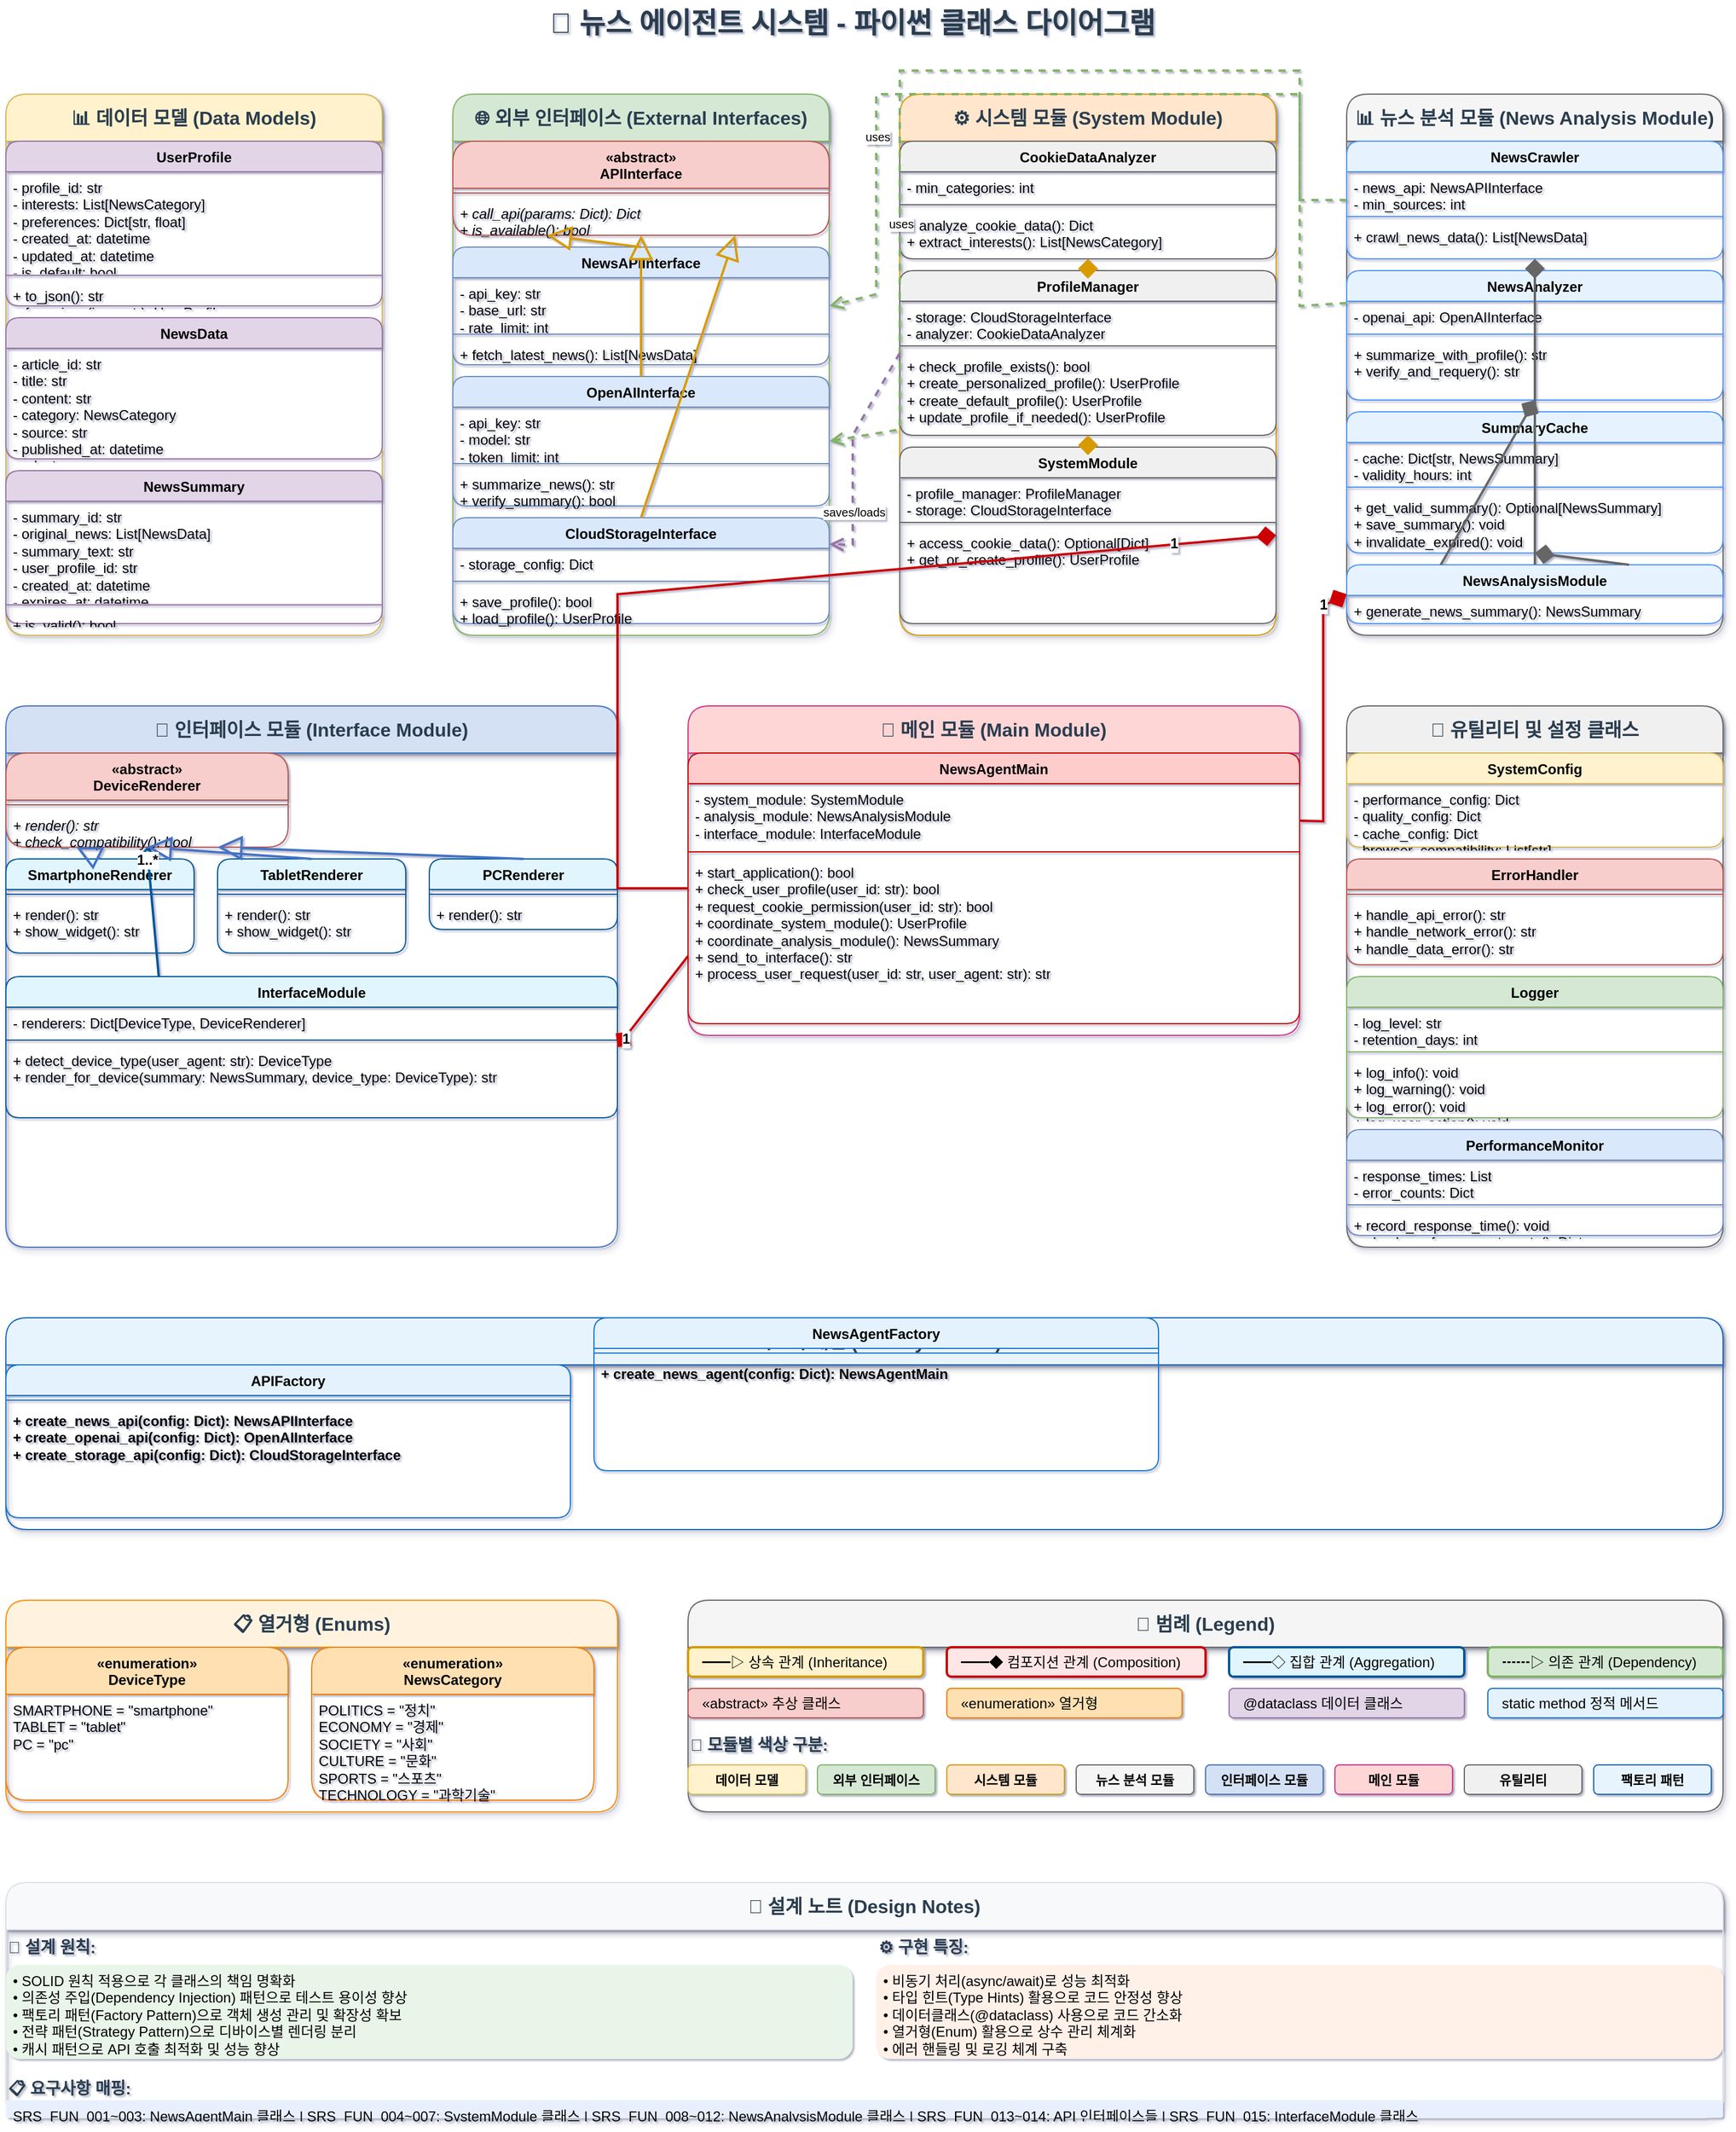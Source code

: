 <mxfile version="24.7.17">
  <diagram name="파이썬 뉴스 에이전트 클래스 다이어그램" id="python-news-agent-classes">
    <mxGraphModel dx="2200" dy="1400" grid="1" gridSize="10" guides="1" tooltips="1" connect="1" arrows="1" fold="1" page="1" pageScale="1" pageWidth="1600" pageHeight="1200" math="0" shadow="1">
      <root>
        <mxCell id="0" />
        <mxCell id="1" parent="0" />
        
        <!-- 제목 -->
        <mxCell id="title" value="🐍 뉴스 에이전트 시스템 - 파이썬 클래스 다이어그램" style="text;html=1;strokeColor=none;fillColor=none;align=center;verticalAlign=middle;whiteSpace=wrap;rounded=0;fontSize=24;fontStyle=1;fontColor=#2c3e50;" vertex="1" parent="1">
          <mxGeometry x="400" y="20" width="800" height="40" as="geometry" />
        </mxCell>

        <!-- 데이터 모델 섹션 -->
        <mxCell id="data-models-section" value="📊 데이터 모델 (Data Models)" style="swimlane;fontStyle=1;childLayout=stackLayout;horizontal=1;startSize=40;horizontalStack=0;resizeParent=1;resizeParentMax=0;resizeLast=0;collapsible=1;marginBottom=0;whiteSpace=wrap;html=1;fillColor=#fff2cc;strokeColor=#d6b656;fontSize=16;fontColor=#2c3e50;shadow=1;rounded=1;" vertex="1" parent="1">
          <mxGeometry x="80" y="100" width="320" height="460" as="geometry" />
        </mxCell>
        
        <!-- UserProfile 클래스 -->
        <mxCell id="user-profile-class" value="UserProfile" style="swimlane;fontStyle=1;align=center;verticalAlign=top;childLayout=stackLayout;horizontal=1;startSize=26;horizontalStack=0;resizeParent=1;resizeParentMax=0;resizeLast=0;collapsible=1;marginBottom=0;whiteSpace=wrap;html=1;fillColor=#e1d5e7;strokeColor=#9673a6;rounded=1;" vertex="1" parent="data-models-section">
          <mxGeometry y="40" width="320" height="140" as="geometry" />
        </mxCell>
        <mxCell id="user-profile-attrs" value="- profile_id: str&#xa;- interests: List[NewsCategory]&#xa;- preferences: Dict[str, float]&#xa;- created_at: datetime&#xa;- updated_at: datetime&#xa;- is_default: bool" style="text;strokeColor=none;fillColor=none;align=left;verticalAlign=top;spacingLeft=4;spacingRight=4;overflow=hidden;rotatable=0;points=[[0,0.5],[1,0.5]];portConstraint=eastwest;whiteSpace=wrap;html=1;" vertex="1" parent="user-profile-class">
          <mxGeometry y="26" width="320" height="84" as="geometry" />
        </mxCell>
        <mxCell id="user-profile-line" value="" style="line;strokeWidth=1;fillColor=none;align=left;verticalAlign=middle;spacingTop=-1;spacingLeft=3;spacingRight=3;rotatable=0;labelPosition=right;points=[];portConstraint=eastwest;strokeColor=inherit;" vertex="1" parent="user-profile-class">
          <mxGeometry y="110" width="320" height="8" as="geometry" />
        </mxCell>
        <mxCell id="user-profile-methods" value="+ to_json(): str&#xa;+ from_json(json_str): UserProfile" style="text;strokeColor=none;fillColor=none;align=left;verticalAlign=top;spacingLeft=4;spacingRight=4;overflow=hidden;rotatable=0;points=[[0,0.5],[1,0.5]];portConstraint=eastwest;whiteSpace=wrap;html=1;" vertex="1" parent="user-profile-class">
          <mxGeometry y="118" width="320" height="22" as="geometry" />
        </mxCell>

        <!-- NewsData 클래스 -->
        <mxCell id="news-data-class" value="NewsData" style="swimlane;fontStyle=1;align=center;verticalAlign=top;childLayout=stackLayout;horizontal=1;startSize=26;horizontalStack=0;resizeParent=1;resizeParentMax=0;resizeLast=0;collapsible=1;marginBottom=0;whiteSpace=wrap;html=1;fillColor=#e1d5e7;strokeColor=#9673a6;rounded=1;" vertex="1" parent="data-models-section">
          <mxGeometry y="190" width="320" height="120" as="geometry" />
        </mxCell>
        <mxCell id="news-data-attrs" value="- article_id: str&#xa;- title: str&#xa;- content: str&#xa;- category: NewsCategory&#xa;- source: str&#xa;- published_at: datetime&#xa;- url: str" style="text;strokeColor=none;fillColor=none;align=left;verticalAlign=top;spacingLeft=4;spacingRight=4;overflow=hidden;rotatable=0;points=[[0,0.5],[1,0.5]];portConstraint=eastwest;whiteSpace=wrap;html=1;" vertex="1" parent="news-data-class">
          <mxGeometry y="26" width="320" height="94" as="geometry" />
        </mxCell>

        <!-- NewsSummary 클래스 -->
        <mxCell id="news-summary-class" value="NewsSummary" style="swimlane;fontStyle=1;align=center;verticalAlign=top;childLayout=stackLayout;horizontal=1;startSize=26;horizontalStack=0;resizeParent=1;resizeParentMax=0;resizeLast=0;collapsible=1;marginBottom=0;whiteSpace=wrap;html=1;fillColor=#e1d5e7;strokeColor=#9673a6;rounded=1;" vertex="1" parent="data-models-section">
          <mxGeometry y="320" width="320" height="130" as="geometry" />
        </mxCell>
        <mxCell id="news-summary-attrs" value="- summary_id: str&#xa;- original_news: List[NewsData]&#xa;- summary_text: str&#xa;- user_profile_id: str&#xa;- created_at: datetime&#xa;- expires_at: datetime&#xa;- verified: bool" style="text;strokeColor=none;fillColor=none;align=left;verticalAlign=top;spacingLeft=4;spacingRight=4;overflow=hidden;rotatable=0;points=[[0,0.5],[1,0.5]];portConstraint=eastwest;whiteSpace=wrap;html=1;" vertex="1" parent="news-summary-class">
          <mxGeometry y="26" width="320" height="84" as="geometry" />
        </mxCell>
        <mxCell id="news-summary-line" value="" style="line;strokeWidth=1;fillColor=none;align=left;verticalAlign=middle;spacingTop=-1;spacingLeft=3;spacingRight=3;rotatable=0;labelPosition=right;points=[];portConstraint=eastwest;strokeColor=inherit;" vertex="1" parent="news-summary-class">
          <mxGeometry y="110" width="320" height="8" as="geometry" />
        </mxCell>
        <mxCell id="news-summary-methods" value="+ is_valid(): bool" style="text;strokeColor=none;fillColor=none;align=left;verticalAlign=top;spacingLeft=4;spacingRight=4;overflow=hidden;rotatable=0;points=[[0,0.5],[1,0.5]];portConstraint=eastwest;whiteSpace=wrap;html=1;" vertex="1" parent="news-summary-class">
          <mxGeometry y="118" width="320" height="12" as="geometry" />
        </mxCell>

        <!-- 외부 인터페이스 섹션 -->
        <mxCell id="external-interfaces-section" value="🌐 외부 인터페이스 (External Interfaces)" style="swimlane;fontStyle=1;childLayout=stackLayout;horizontal=1;startSize=40;horizontalStack=0;resizeParent=1;resizeParentMax=0;resizeLast=0;collapsible=1;marginBottom=0;whiteSpace=wrap;html=1;fillColor=#d5e8d4;strokeColor=#82b366;fontSize=16;fontColor=#2c3e50;shadow=1;rounded=1;" vertex="1" parent="1">
          <mxGeometry x="460" y="100" width="320" height="460" as="geometry" />
        </mxCell>

        <!-- APIInterface 추상 클래스 -->
        <mxCell id="api-interface-class" value="«abstract»&#xa;APIInterface" style="swimlane;fontStyle=1;align=center;verticalAlign=top;childLayout=stackLayout;horizontal=1;startSize=40;horizontalStack=0;resizeParent=1;resizeParentMax=0;resizeLast=0;collapsible=1;marginBottom=0;whiteSpace=wrap;html=1;fillColor=#f8cecc;strokeColor=#b85450;rounded=1;" vertex="1" parent="external-interfaces-section">
          <mxGeometry y="40" width="320" height="80" as="geometry" />
        </mxCell>
        <mxCell id="api-interface-line" value="" style="line;strokeWidth=1;fillColor=none;align=left;verticalAlign=middle;spacingTop=-1;spacingLeft=3;spacingRight=3;rotatable=0;labelPosition=right;points=[];portConstraint=eastwest;strokeColor=inherit;" vertex="1" parent="api-interface-class">
          <mxGeometry y="40" width="320" height="8" as="geometry" />
        </mxCell>
        <mxCell id="api-interface-methods" value="+ call_api(params: Dict): Dict&#xa;+ is_available(): bool" style="text;strokeColor=none;fillColor=none;align=left;verticalAlign=top;spacingLeft=4;spacingRight=4;overflow=hidden;rotatable=0;points=[[0,0.5],[1,0.5]];portConstraint=eastwest;whiteSpace=wrap;html=1;fontStyle=2;" vertex="1" parent="api-interface-class">
          <mxGeometry y="48" width="320" height="32" as="geometry" />
        </mxCell>

        <!-- NewsAPIInterface 클래스 -->
        <mxCell id="news-api-interface-class" value="NewsAPIInterface" style="swimlane;fontStyle=1;align=center;verticalAlign=top;childLayout=stackLayout;horizontal=1;startSize=26;horizontalStack=0;resizeParent=1;resizeParentMax=0;resizeLast=0;collapsible=1;marginBottom=0;whiteSpace=wrap;html=1;fillColor=#dae8fc;strokeColor=#6c8ebf;rounded=1;" vertex="1" parent="external-interfaces-section">
          <mxGeometry y="130" width="320" height="100" as="geometry" />
        </mxCell>
        <mxCell id="news-api-attrs" value="- api_key: str&#xa;- base_url: str&#xa;- rate_limit: int" style="text;strokeColor=none;fillColor=none;align=left;verticalAlign=top;spacingLeft=4;spacingRight=4;overflow=hidden;rotatable=0;points=[[0,0.5],[1,0.5]];portConstraint=eastwest;whiteSpace=wrap;html=1;" vertex="1" parent="news-api-interface-class">
          <mxGeometry y="26" width="320" height="44" as="geometry" />
        </mxCell>
        <mxCell id="news-api-line" value="" style="line;strokeWidth=1;fillColor=none;align=left;verticalAlign=middle;spacingTop=-1;spacingLeft=3;spacingRight=3;rotatable=0;labelPosition=right;points=[];portConstraint=eastwest;strokeColor=inherit;" vertex="1" parent="news-api-interface-class">
          <mxGeometry y="70" width="320" height="8" as="geometry" />
        </mxCell>
        <mxCell id="news-api-methods" value="+ fetch_latest_news(): List[NewsData]" style="text;strokeColor=none;fillColor=none;align=left;verticalAlign=top;spacingLeft=4;spacingRight=4;overflow=hidden;rotatable=0;points=[[0,0.5],[1,0.5]];portConstraint=eastwest;whiteSpace=wrap;html=1;" vertex="1" parent="news-api-interface-class">
          <mxGeometry y="78" width="320" height="22" as="geometry" />
        </mxCell>

        <!-- OpenAIInterface 클래스 -->
        <mxCell id="openai-interface-class" value="OpenAIInterface" style="swimlane;fontStyle=1;align=center;verticalAlign=top;childLayout=stackLayout;horizontal=1;startSize=26;horizontalStack=0;resizeParent=1;resizeParentMax=0;resizeLast=0;collapsible=1;marginBottom=0;whiteSpace=wrap;html=1;fillColor=#dae8fc;strokeColor=#6c8ebf;rounded=1;" vertex="1" parent="external-interfaces-section">
          <mxGeometry y="240" width="320" height="110" as="geometry" />
        </mxCell>
        <mxCell id="openai-attrs" value="- api_key: str&#xa;- model: str&#xa;- token_limit: int" style="text;strokeColor=none;fillColor=none;align=left;verticalAlign=top;spacingLeft=4;spacingRight=4;overflow=hidden;rotatable=0;points=[[0,0.5],[1,0.5]];portConstraint=eastwest;whiteSpace=wrap;html=1;" vertex="1" parent="openai-interface-class">
          <mxGeometry y="26" width="320" height="44" as="geometry" />
        </mxCell>
        <mxCell id="openai-line" value="" style="line;strokeWidth=1;fillColor=none;align=left;verticalAlign=middle;spacingTop=-1;spacingLeft=3;spacingRight=3;rotatable=0;labelPosition=right;points=[];portConstraint=eastwest;strokeColor=inherit;" vertex="1" parent="openai-interface-class">
          <mxGeometry y="70" width="320" height="8" as="geometry" />
        </mxCell>
        <mxCell id="openai-methods" value="+ summarize_news(): str&#xa;+ verify_summary(): bool" style="text;strokeColor=none;fillColor=none;align=left;verticalAlign=top;spacingLeft=4;spacingRight=4;overflow=hidden;rotatable=0;points=[[0,0.5],[1,0.5]];portConstraint=eastwest;whiteSpace=wrap;html=1;" vertex="1" parent="openai-interface-class">
          <mxGeometry y="78" width="320" height="32" as="geometry" />
        </mxCell>

        <!-- CloudStorageInterface 클래스 -->
        <mxCell id="cloud-storage-class" value="CloudStorageInterface" style="swimlane;fontStyle=1;align=center;verticalAlign=top;childLayout=stackLayout;horizontal=1;startSize=26;horizontalStack=0;resizeParent=1;resizeParentMax=0;resizeLast=0;collapsible=1;marginBottom=0;whiteSpace=wrap;html=1;fillColor=#dae8fc;strokeColor=#6c8ebf;rounded=1;" vertex="1" parent="external-interfaces-section">
          <mxGeometry y="360" width="320" height="90" as="geometry" />
        </mxCell>
        <mxCell id="cloud-storage-attrs" value="- storage_config: Dict" style="text;strokeColor=none;fillColor=none;align=left;verticalAlign=top;spacingLeft=4;spacingRight=4;overflow=hidden;rotatable=0;points=[[0,0.5],[1,0.5]];portConstraint=eastwest;whiteSpace=wrap;html=1;" vertex="1" parent="cloud-storage-class">
          <mxGeometry y="26" width="320" height="24" as="geometry" />
        </mxCell>
        <mxCell id="cloud-storage-line" value="" style="line;strokeWidth=1;fillColor=none;align=left;verticalAlign=middle;spacingTop=-1;spacingLeft=3;spacingRight=3;rotatable=0;labelPosition=right;points=[];portConstraint=eastwest;strokeColor=inherit;" vertex="1" parent="cloud-storage-class">
          <mxGeometry y="50" width="320" height="8" as="geometry" />
        </mxCell>
        <mxCell id="cloud-storage-methods" value="+ save_profile(): bool&#xa;+ load_profile(): UserProfile" style="text;strokeColor=none;fillColor=none;align=left;verticalAlign=top;spacingLeft=4;spacingRight=4;overflow=hidden;rotatable=0;points=[[0,0.5],[1,0.5]];portConstraint=eastwest;whiteSpace=wrap;html=1;" vertex="1" parent="cloud-storage-class">
          <mxGeometry y="58" width="320" height="32" as="geometry" />
        </mxCell>

        <!-- 시스템 모듈 섹션 -->
        <mxCell id="system-module-section" value="⚙️ 시스템 모듈 (System Module)" style="swimlane;fontStyle=1;childLayout=stackLayout;horizontal=1;startSize=40;horizontalStack=0;resizeParent=1;resizeParentMax=0;resizeLast=0;collapsible=1;marginBottom=0;whiteSpace=wrap;html=1;fillColor=#ffe6cc;strokeColor=#d79b00;fontSize=16;fontColor=#2c3e50;shadow=1;rounded=1;" vertex="1" parent="1">
          <mxGeometry x="840" y="100" width="320" height="460" as="geometry" />
        </mxCell>

        <!-- CookieDataAnalyzer 클래스 -->
        <mxCell id="cookie-analyzer-class" value="CookieDataAnalyzer" style="swimlane;fontStyle=1;align=center;verticalAlign=top;childLayout=stackLayout;horizontal=1;startSize=26;horizontalStack=0;resizeParent=1;resizeParentMax=0;resizeLast=0;collapsible=1;marginBottom=0;whiteSpace=wrap;html=1;fillColor=#f0f0f0;strokeColor=#666666;rounded=1;" vertex="1" parent="system-module-section">
          <mxGeometry y="40" width="320" height="100" as="geometry" />
        </mxCell>
        <mxCell id="cookie-analyzer-attrs" value="- min_categories: int" style="text;strokeColor=none;fillColor=none;align=left;verticalAlign=top;spacingLeft=4;spacingRight=4;overflow=hidden;rotatable=0;points=[[0,0.5],[1,0.5]];portConstraint=eastwest;whiteSpace=wrap;html=1;" vertex="1" parent="cookie-analyzer-class">
          <mxGeometry y="26" width="320" height="24" as="geometry" />
        </mxCell>
        <mxCell id="cookie-analyzer-line" value="" style="line;strokeWidth=1;fillColor=none;align=left;verticalAlign=middle;spacingTop=-1;spacingLeft=3;spacingRight=3;rotatable=0;labelPosition=right;points=[];portConstraint=eastwest;strokeColor=inherit;" vertex="1" parent="cookie-analyzer-class">
          <mxGeometry y="50" width="320" height="8" as="geometry" />
        </mxCell>
        <mxCell id="cookie-analyzer-methods" value="+ analyze_cookie_data(): Dict&#xa;+ extract_interests(): List[NewsCategory]" style="text;strokeColor=none;fillColor=none;align=left;verticalAlign=top;spacingLeft=4;spacingRight=4;overflow=hidden;rotatable=0;points=[[0,0.5],[1,0.5]];portConstraint=eastwest;whiteSpace=wrap;html=1;" vertex="1" parent="cookie-analyzer-class">
          <mxGeometry y="58" width="320" height="42" as="geometry" />
        </mxCell>

        <!-- ProfileManager 클래스 -->
        <mxCell id="profile-manager-class" value="ProfileManager" style="swimlane;fontStyle=1;align=center;verticalAlign=top;childLayout=stackLayout;horizontal=1;startSize=26;horizontalStack=0;resizeParent=1;resizeParentMax=0;resizeLast=0;collapsible=1;marginBottom=0;whiteSpace=wrap;html=1;fillColor=#f0f0f0;strokeColor=#666666;rounded=1;" vertex="1" parent="system-module-section">
          <mxGeometry y="150" width="320" height="140" as="geometry" />
        </mxCell>
        <mxCell id="profile-manager-attrs" value="- storage: CloudStorageInterface&#xa;- analyzer: CookieDataAnalyzer" style="text;strokeColor=none;fillColor=none;align=left;verticalAlign=top;spacingLeft=4;spacingRight=4;overflow=hidden;rotatable=0;points=[[0,0.5],[1,0.5]];portConstraint=eastwest;whiteSpace=wrap;html=1;" vertex="1" parent="profile-manager-class">
          <mxGeometry y="26" width="320" height="34" as="geometry" />
        </mxCell>
        <mxCell id="profile-manager-line" value="" style="line;strokeWidth=1;fillColor=none;align=left;verticalAlign=middle;spacingTop=-1;spacingLeft=3;spacingRight=3;rotatable=0;labelPosition=right;points=[];portConstraint=eastwest;strokeColor=inherit;" vertex="1" parent="profile-manager-class">
          <mxGeometry y="60" width="320" height="8" as="geometry" />
        </mxCell>
        <mxCell id="profile-manager-methods" value="+ check_profile_exists(): bool&#xa;+ create_personalized_profile(): UserProfile&#xa;+ create_default_profile(): UserProfile&#xa;+ update_profile_if_needed(): UserProfile" style="text;strokeColor=none;fillColor=none;align=left;verticalAlign=top;spacingLeft=4;spacingRight=4;overflow=hidden;rotatable=0;points=[[0,0.5],[1,0.5]];portConstraint=eastwest;whiteSpace=wrap;html=1;" vertex="1" parent="profile-manager-class">
          <mxGeometry y="68" width="320" height="72" as="geometry" />
        </mxCell>

        <!-- SystemModule 클래스 -->
        <mxCell id="system-module-class" value="SystemModule" style="swimlane;fontStyle=1;align=center;verticalAlign=top;childLayout=stackLayout;horizontal=1;startSize=26;horizontalStack=0;resizeParent=1;resizeParentMax=0;resizeLast=0;collapsible=1;marginBottom=0;whiteSpace=wrap;html=1;fillColor=#f0f0f0;strokeColor=#666666;rounded=1;" vertex="1" parent="system-module-section">
          <mxGeometry y="300" width="320" height="150" as="geometry" />
        </mxCell>
        <mxCell id="system-module-attrs" value="- profile_manager: ProfileManager&#xa;- storage: CloudStorageInterface" style="text;strokeColor=none;fillColor=none;align=left;verticalAlign=top;spacingLeft=4;spacingRight=4;overflow=hidden;rotatable=0;points=[[0,0.5],[1,0.5]];portConstraint=eastwest;whiteSpace=wrap;html=1;" vertex="1" parent="system-module-class">
          <mxGeometry y="26" width="320" height="34" as="geometry" />
        </mxCell>
        <mxCell id="system-module-line" value="" style="line;strokeWidth=1;fillColor=none;align=left;verticalAlign=middle;spacingTop=-1;spacingLeft=3;spacingRight=3;rotatable=0;labelPosition=right;points=[];portConstraint=eastwest;strokeColor=inherit;" vertex="1" parent="system-module-class">
          <mxGeometry y="60" width="320" height="8" as="geometry" />
        </mxCell>
        <mxCell id="system-module-methods" value="+ access_cookie_data(): Optional[Dict]&#xa;+ get_or_create_profile(): UserProfile" style="text;strokeColor=none;fillColor=none;align=left;verticalAlign=top;spacingLeft=4;spacingRight=4;overflow=hidden;rotatable=0;points=[[0,0.5],[1,0.5]];portConstraint=eastwest;whiteSpace=wrap;html=1;" vertex="1" parent="system-module-class">
          <mxGeometry y="68" width="320" height="82" as="geometry" />
        </mxCell>

        <!-- 뉴스 분석 모듈 섹션 -->
        <mxCell id="news-analysis-section" value="📊 뉴스 분석 모듈 (News Analysis Module)" style="swimlane;fontStyle=1;childLayout=stackLayout;horizontal=1;startSize=40;horizontalStack=0;resizeParent=1;resizeParentMax=0;resizeLast=0;collapsible=1;marginBottom=0;whiteSpace=wrap;html=1;fillColor=#f5f5f5;strokeColor=#666666;fontSize=16;fontColor=#2c3e50;shadow=1;rounded=1;" vertex="1" parent="1">
          <mxGeometry x="1220" y="100" width="320" height="460" as="geometry" />
        </mxCell>

        <!-- NewsCrawler 클래스 -->
        <mxCell id="news-crawler-class" value="NewsCrawler" style="swimlane;fontStyle=1;align=center;verticalAlign=top;childLayout=stackLayout;horizontal=1;startSize=26;horizontalStack=0;resizeParent=1;resizeParentMax=0;resizeLast=0;collapsible=1;marginBottom=0;whiteSpace=wrap;html=1;fillColor=#e6f3ff;strokeColor=#4d94ff;rounded=1;" vertex="1" parent="news-analysis-section">
          <mxGeometry y="40" width="320" height="100" as="geometry" />
        </mxCell>
        <mxCell id="news-crawler-attrs" value="- news_api: NewsAPIInterface&#xa;- min_sources: int" style="text;strokeColor=none;fillColor=none;align=left;verticalAlign=top;spacingLeft=4;spacingRight=4;overflow=hidden;rotatable=0;points=[[0,0.5],[1,0.5]];portConstraint=eastwest;whiteSpace=wrap;html=1;" vertex="1" parent="news-crawler-class">
          <mxGeometry y="26" width="320" height="34" as="geometry" />
        </mxCell>
        <mxCell id="news-crawler-line" value="" style="line;strokeWidth=1;fillColor=none;align=left;verticalAlign=middle;spacingTop=-1;spacingLeft=3;spacingRight=3;rotatable=0;labelPosition=right;points=[];portConstraint=eastwest;strokeColor=inherit;" vertex="1" parent="news-crawler-class">
          <mxGeometry y="60" width="320" height="8" as="geometry" />
        </mxCell>
        <mxCell id="news-crawler-methods" value="+ crawl_news_data(): List[NewsData]" style="text;strokeColor=none;fillColor=none;align=left;verticalAlign=top;spacingLeft=4;spacingRight=4;overflow=hidden;rotatable=0;points=[[0,0.5],[1,0.5]];portConstraint=eastwest;whiteSpace=wrap;html=1;" vertex="1" parent="news-crawler-class">
          <mxGeometry y="68" width="320" height="32" as="geometry" />
        </mxCell>

        <!-- NewsAnalyzer 클래스 -->
        <mxCell id="news-analyzer-class" value="NewsAnalyzer" style="swimlane;fontStyle=1;align=center;verticalAlign=top;childLayout=stackLayout;horizontal=1;startSize=26;horizontalStack=0;resizeParent=1;resizeParentMax=0;resizeLast=0;collapsible=1;marginBottom=0;whiteSpace=wrap;html=1;fillColor=#e6f3ff;strokeColor=#4d94ff;rounded=1;" vertex="1" parent="news-analysis-section">
          <mxGeometry y="150" width="320" height="110" as="geometry" />
        </mxCell>
        <mxCell id="news-analyzer-attrs" value="- openai_api: OpenAIInterface" style="text;strokeColor=none;fillColor=none;align=left;verticalAlign=top;spacingLeft=4;spacingRight=4;overflow=hidden;rotatable=0;points=[[0,0.5],[1,0.5]];portConstraint=eastwest;whiteSpace=wrap;html=1;" vertex="1" parent="news-analyzer-class">
          <mxGeometry y="26" width="320" height="24" as="geometry" />
        </mxCell>
        <mxCell id="news-analyzer-line" value="" style="line;strokeWidth=1;fillColor=none;align=left;verticalAlign=middle;spacingTop=-1;spacingLeft=3;spacingRight=3;rotatable=0;labelPosition=right;points=[];portConstraint=eastwest;strokeColor=inherit;" vertex="1" parent="news-analyzer-class">
          <mxGeometry y="50" width="320" height="8" as="geometry" />
        </mxCell>
        <mxCell id="news-analyzer-methods" value="+ summarize_with_profile(): str&#xa;+ verify_and_requery(): str" style="text;strokeColor=none;fillColor=none;align=left;verticalAlign=top;spacingLeft=4;spacingRight=4;overflow=hidden;rotatable=0;points=[[0,0.5],[1,0.5]];portConstraint=eastwest;whiteSpace=wrap;html=1;" vertex="1" parent="news-analyzer-class">
          <mxGeometry y="58" width="320" height="52" as="geometry" />
        </mxCell>

        <!-- SummaryCache 클래스 -->
        <mxCell id="summary-cache-class" value="SummaryCache" style="swimlane;fontStyle=1;align=center;verticalAlign=top;childLayout=stackLayout;horizontal=1;startSize=26;horizontalStack=0;resizeParent=1;resizeParentMax=0;resizeLast=0;collapsible=1;marginBottom=0;whiteSpace=wrap;html=1;fillColor=#e6f3ff;strokeColor=#4d94ff;rounded=1;" vertex="1" parent="news-analysis-section">
          <mxGeometry y="270" width="320" height="120" as="geometry" />
        </mxCell>
        <mxCell id="summary-cache-attrs" value="- cache: Dict[str, NewsSummary]&#xa;- validity_hours: int" style="text;strokeColor=none;fillColor=none;align=left;verticalAlign=top;spacingLeft=4;spacingRight=4;overflow=hidden;rotatable=0;points=[[0,0.5],[1,0.5]];portConstraint=eastwest;whiteSpace=wrap;html=1;" vertex="1" parent="summary-cache-class">
          <mxGeometry y="26" width="320" height="34" as="geometry" />
        </mxCell>
        <mxCell id="summary-cache-line" value="" style="line;strokeWidth=1;fillColor=none;align=left;verticalAlign=middle;spacingTop=-1;spacingLeft=3;spacingRight=3;rotatable=0;labelPosition=right;points=[];portConstraint=eastwest;strokeColor=inherit;" vertex="1" parent="summary-cache-class">
          <mxGeometry y="60" width="320" height="8" as="geometry" />
        </mxCell>
        <mxCell id="summary-cache-methods" value="+ get_valid_summary(): Optional[NewsSummary]&#xa;+ save_summary(): void&#xa;+ invalidate_expired(): void" style="text;strokeColor=none;fillColor=none;align=left;verticalAlign=top;spacingLeft=4;spacingRight=4;overflow=hidden;rotatable=0;points=[[0,0.5],[1,0.5]];portConstraint=eastwest;whiteSpace=wrap;html=1;" vertex="1" parent="summary-cache-class">
          <mxGeometry y="68" width="320" height="52" as="geometry" />
        </mxCell>

        <!-- NewsAnalysisModule 클래스 -->
        <mxCell id="news-analysis-module-class" value="NewsAnalysisModule" style="swimlane;fontStyle=1;align=center;verticalAlign=top;childLayout=stackLayout;horizontal=1;startSize=26;horizontalStack=0;resizeParent=1;resizeParentMax=0;resizeLast=0;collapsible=1;marginBottom=0;whiteSpace=wrap;html=1;fillColor=#e6f3ff;strokeColor=#4d94ff;rounded=1;" vertex="1" parent="news-analysis-section">
          <mxGeometry y="400" width="320" height="50" as="geometry" />
        </mxCell>
        <mxCell id="news-analysis-module-methods" value="+ generate_news_summary(): NewsSummary" style="text;strokeColor=none;fillColor=none;align=left;verticalAlign=top;spacingLeft=4;spacingRight=4;overflow=hidden;rotatable=0;points=[[0,0.5],[1,0.5]];portConstraint=eastwest;whiteSpace=wrap;html=1;" vertex="1" parent="news-analysis-module-class">
          <mxGeometry y="26" width="320" height="24" as="geometry" />
        </mxCell>

        <!-- 인터페이스 모듈 섹션 -->
        <mxCell id="interface-module-section" value="📱 인터페이스 모듈 (Interface Module)" style="swimlane;fontStyle=1;childLayout=stackLayout;horizontal=1;startSize=40;horizontalStack=0;resizeParent=1;resizeParentMax=0;resizeLast=0;collapsible=1;marginBottom=0;whiteSpace=wrap;html=1;fillColor=#d4e1f5;strokeColor=#4472c4;fontSize=16;fontColor=#2c3e50;shadow=1;rounded=1;" vertex="1" parent="1">
          <mxGeometry x="80" y="620" width="520" height="460" as="geometry" />
        </mxCell>

        <!-- DeviceRenderer 추상 클래스 -->
        <mxCell id="device-renderer-class" value="«abstract»&#xa;DeviceRenderer" style="swimlane;fontStyle=1;align=center;verticalAlign=top;childLayout=stackLayout;horizontal=1;startSize=40;horizontalStack=0;resizeParent=1;resizeParentMax=0;resizeLast=0;collapsible=1;marginBottom=0;whiteSpace=wrap;html=1;fillColor=#f8cecc;strokeColor=#b85450;rounded=1;" vertex="1" parent="interface-module-section">
          <mxGeometry y="40" width="240" height="80" as="geometry" />
        </mxCell>
        <mxCell id="device-renderer-line" value="" style="line;strokeWidth=1;fillColor=none;align=left;verticalAlign=middle;spacingTop=-1;spacingLeft=3;spacingRight=3;rotatable=0;labelPosition=right;points=[];portConstraint=eastwest;strokeColor=inherit;" vertex="1" parent="device-renderer-class">
          <mxGeometry y="40" width="240" height="8" as="geometry" />
        </mxCell>
        <mxCell id="device-renderer-methods" value="+ render(): str&#xa;+ check_compatibility(): bool" style="text;strokeColor=none;fillColor=none;align=left;verticalAlign=top;spacingLeft=4;spacingRight=4;overflow=hidden;rotatable=0;points=[[0,0.5],[1,0.5]];portConstraint=eastwest;whiteSpace=wrap;html=1;fontStyle=2;" vertex="1" parent="device-renderer-class">
          <mxGeometry y="48" width="240" height="32" as="geometry" />
        </mxCell>

        <!-- SmartphoneRenderer 클래스 -->
        <mxCell id="smartphone-renderer-class" value="SmartphoneRenderer" style="swimlane;fontStyle=1;align=center;verticalAlign=top;childLayout=stackLayout;horizontal=1;startSize=26;horizontalStack=0;resizeParent=1;resizeParentMax=0;resizeLast=0;collapsible=1;marginBottom=0;whiteSpace=wrap;html=1;fillColor=#e1f5fe;strokeColor=#01579b;rounded=1;" vertex="1" parent="interface-module-section">
          <mxGeometry y="130" width="160" height="80" as="geometry" />
        </mxCell>
        <mxCell id="smartphone-renderer-line" value="" style="line;strokeWidth=1;fillColor=none;align=left;verticalAlign=middle;spacingTop=-1;spacingLeft=3;spacingRight=3;rotatable=0;labelPosition=right;points=[];portConstraint=eastwest;strokeColor=inherit;" vertex="1" parent="smartphone-renderer-class">
          <mxGeometry y="26" width="160" height="8" as="geometry" />
        </mxCell>
        <mxCell id="smartphone-renderer-methods" value="+ render(): str&#xa;+ show_widget(): str" style="text;strokeColor=none;fillColor=none;align=left;verticalAlign=top;spacingLeft=4;spacingRight=4;overflow=hidden;rotatable=0;points=[[0,0.5],[1,0.5]];portConstraint=eastwest;whiteSpace=wrap;html=1;" vertex="1" parent="smartphone-renderer-class">
          <mxGeometry y="34" width="160" height="46" as="geometry" />
        </mxCell>

        <!-- TabletRenderer 클래스 -->
        <mxCell id="tablet-renderer-class" value="TabletRenderer" style="swimlane;fontStyle=1;align=center;verticalAlign=top;childLayout=stackLayout;horizontal=1;startSize=26;horizontalStack=0;resizeParent=1;resizeParentMax=0;resizeLast=0;collapsible=1;marginBottom=0;whiteSpace=wrap;html=1;fillColor=#e1f5fe;strokeColor=#01579b;rounded=1;" vertex="1" parent="interface-module-section">
          <mxGeometry x="180" y="130" width="160" height="80" as="geometry" />
        </mxCell>
        <mxCell id="tablet-renderer-line" value="" style="line;strokeWidth=1;fillColor=none;align=left;verticalAlign=middle;spacingTop=-1;spacingLeft=3;spacingRight=3;rotatable=0;labelPosition=right;points=[];portConstraint=eastwest;strokeColor=inherit;" vertex="1" parent="tablet-renderer-class">
          <mxGeometry y="26" width="160" height="8" as="geometry" />
        </mxCell>
        <mxCell id="tablet-renderer-methods" value="+ render(): str&#xa;+ show_widget(): str" style="text;strokeColor=none;fillColor=none;align=left;verticalAlign=top;spacingLeft=4;spacingRight=4;overflow=hidden;rotatable=0;points=[[0,0.5],[1,0.5]];portConstraint=eastwest;whiteSpace=wrap;html=1;" vertex="1" parent="tablet-renderer-class">
          <mxGeometry y="34" width="160" height="46" as="geometry" />
        </mxCell>

        <!-- PCRenderer 클래스 -->
        <mxCell id="pc-renderer-class" value="PCRenderer" style="swimlane;fontStyle=1;align=center;verticalAlign=top;childLayout=stackLayout;horizontal=1;startSize=26;horizontalStack=0;resizeParent=1;resizeParentMax=0;resizeLast=0;collapsible=1;marginBottom=0;whiteSpace=wrap;html=1;fillColor=#e1f5fe;strokeColor=#01579b;rounded=1;" vertex="1" parent="interface-module-section">
          <mxGeometry x="360" y="130" width="160" height="60" as="geometry" />
        </mxCell>
        <mxCell id="pc-renderer-line" value="" style="line;strokeWidth=1;fillColor=none;align=left;verticalAlign=middle;spacingTop=-1;spacingLeft=3;spacingRight=3;rotatable=0;labelPosition=right;points=[];portConstraint=eastwest;strokeColor=inherit;" vertex="1" parent="pc-renderer-class">
          <mxGeometry y="26" width="160" height="8" as="geometry" />
        </mxCell>
        <mxCell id="pc-renderer-methods" value="+ render(): str" style="text;strokeColor=none;fillColor=none;align=left;verticalAlign=top;spacingLeft=4;spacingRight=4;overflow=hidden;rotatable=0;points=[[0,0.5],[1,0.5]];portConstraint=eastwest;whiteSpace=wrap;html=1;" vertex="1" parent="pc-renderer-class">
          <mxGeometry y="34" width="160" height="26" as="geometry" />
        </mxCell>

        <!-- InterfaceModule 클래스 -->
        <mxCell id="interface-module-class" value="InterfaceModule" style="swimlane;fontStyle=1;align=center;verticalAlign=top;childLayout=stackLayout;horizontal=1;startSize=26;horizontalStack=0;resizeParent=1;resizeParentMax=0;resizeLast=0;collapsible=1;marginBottom=0;whiteSpace=wrap;html=1;fillColor=#e1f5fe;strokeColor=#01579b;rounded=1;" vertex="1" parent="interface-module-section">
          <mxGeometry y="230" width="520" height="120" as="geometry" />
        </mxCell>
        <mxCell id="interface-module-attrs" value="- renderers: Dict[DeviceType, DeviceRenderer]" style="text;strokeColor=none;fillColor=none;align=left;verticalAlign=top;spacingLeft=4;spacingRight=4;overflow=hidden;rotatable=0;points=[[0,0.5],[1,0.5]];portConstraint=eastwest;whiteSpace=wrap;html=1;" vertex="1" parent="interface-module-class">
          <mxGeometry y="26" width="520" height="24" as="geometry" />
        </mxCell>
        <mxCell id="interface-module-line" value="" style="line;strokeWidth=1;fillColor=none;align=left;verticalAlign=middle;spacingTop=-1;spacingLeft=3;spacingRight=3;rotatable=0;labelPosition=right;points=[];portConstraint=eastwest;strokeColor=inherit;" vertex="1" parent="interface-module-class">
          <mxGeometry y="50" width="520" height="8" as="geometry" />
        </mxCell>
        <mxCell id="interface-module-methods" value="+ detect_device_type(user_agent: str): DeviceType&#xa;+ render_for_device(summary: NewsSummary, device_type: DeviceType): str" style="text;strokeColor=none;fillColor=none;align=left;verticalAlign=top;spacingLeft=4;spacingRight=4;overflow=hidden;rotatable=0;points=[[0,0.5],[1,0.5]];portConstraint=eastwest;whiteSpace=wrap;html=1;" vertex="1" parent="interface-module-class">
          <mxGeometry y="58" width="520" height="62" as="geometry" />
        </mxCell>

        <!-- 메인 모듈 섹션 -->
        <mxCell id="main-module-section" value="🎯 메인 모듈 (Main Module)" style="swimlane;fontStyle=1;childLayout=stackLayout;horizontal=1;startSize=40;horizontalStack=0;resizeParent=1;resizeParentMax=0;resizeLast=0;collapsible=1;marginBottom=0;whiteSpace=wrap;html=1;fillColor=#ffd6d6;strokeColor=#d63384;fontSize=16;fontColor=#2c3e50;shadow=1;rounded=1;" vertex="1" parent="1">
          <mxGeometry x="660" y="620" width="520" height="280" as="geometry" />
        </mxCell>

        <!-- NewsAgentMain 클래스 -->
        <mxCell id="news-agent-main-class" value="NewsAgentMain" style="swimlane;fontStyle=1;align=center;verticalAlign=top;childLayout=stackLayout;horizontal=1;startSize=26;horizontalStack=0;resizeParent=1;resizeParentMax=0;resizeLast=0;collapsible=1;marginBottom=0;whiteSpace=wrap;html=1;fillColor=#ffcccc;strokeColor=#cc0000;rounded=1;" vertex="1" parent="main-module-section">
          <mxGeometry y="40" width="520" height="230" as="geometry" />
        </mxCell>
        <mxCell id="news-agent-main-attrs" value="- system_module: SystemModule&#xa;- analysis_module: NewsAnalysisModule&#xa;- interface_module: InterfaceModule" style="text;strokeColor=none;fillColor=none;align=left;verticalAlign=top;spacingLeft=4;spacingRight=4;overflow=hidden;rotatable=0;points=[[0,0.5],[1,0.5]];portConstraint=eastwest;whiteSpace=wrap;html=1;" vertex="1" parent="news-agent-main-class">
          <mxGeometry y="26" width="520" height="54" as="geometry" />
        </mxCell>
        <mxCell id="news-agent-main-line" value="" style="line;strokeWidth=1;fillColor=none;align=left;verticalAlign=middle;spacingTop=-1;spacingLeft=3;spacingRight=3;rotatable=0;labelPosition=right;points=[];portConstraint=eastwest;strokeColor=inherit;" vertex="1" parent="news-agent-main-class">
          <mxGeometry y="80" width="520" height="8" as="geometry" />
        </mxCell>
        <mxCell id="news-agent-main-methods" value="+ start_application(): bool&#xa;+ check_user_profile(user_id: str): bool&#xa;+ request_cookie_permission(user_id: str): bool&#xa;+ coordinate_system_module(): UserProfile&#xa;+ coordinate_analysis_module(): NewsSummary&#xa;+ send_to_interface(): str&#xa;+ process_user_request(user_id: str, user_agent: str): str" style="text;strokeColor=none;fillColor=none;align=left;verticalAlign=top;spacingLeft=4;spacingRight=4;overflow=hidden;rotatable=0;points=[[0,0.5],[1,0.5]];portConstraint=eastwest;whiteSpace=wrap;html=1;" vertex="1" parent="news-agent-main-class">
          <mxGeometry y="88" width="520" height="142" as="geometry" />
        </mxCell>

        <!-- 유틸리티 클래스 섹션 -->
        <mxCell id="utility-section" value="🔧 유틸리티 및 설정 클래스" style="swimlane;fontStyle=1;childLayout=stackLayout;horizontal=1;startSize=40;horizontalStack=0;resizeParent=1;resizeParentMax=0;resizeLast=0;collapsible=1;marginBottom=0;whiteSpace=wrap;html=1;fillColor=#f0f0f0;strokeColor=#666666;fontSize=16;fontColor=#2c3e50;shadow=1;rounded=1;" vertex="1" parent="1">
          <mxGeometry x="1220" y="620" width="320" height="460" as="geometry" />
        </mxCell>

        <!-- SystemConfig 클래스 -->
        <mxCell id="system-config-class" value="SystemConfig" style="swimlane;fontStyle=1;align=center;verticalAlign=top;childLayout=stackLayout;horizontal=1;startSize=26;horizontalStack=0;resizeParent=1;resizeParentMax=0;resizeLast=0;collapsible=1;marginBottom=0;whiteSpace=wrap;html=1;fillColor=#fff2cc;strokeColor=#d6b656;rounded=1;" vertex="1" parent="utility-section">
          <mxGeometry y="40" width="320" height="80" as="geometry" />
        </mxCell>
        <mxCell id="system-config-attrs" value="- performance_config: Dict&#xa;- quality_config: Dict&#xa;- cache_config: Dict&#xa;- browser_compatibility: List[str]" style="text;strokeColor=none;fillColor=none;align=left;verticalAlign=top;spacingLeft=4;spacingRight=4;overflow=hidden;rotatable=0;points=[[0,0.5],[1,0.5]];portConstraint=eastwest;whiteSpace=wrap;html=1;" vertex="1" parent="system-config-class">
          <mxGeometry y="26" width="320" height="54" as="geometry" />
        </mxCell>

        <!-- ErrorHandler 클래스 -->
        <mxCell id="error-handler-class" value="ErrorHandler" style="swimlane;fontStyle=1;align=center;verticalAlign=top;childLayout=stackLayout;horizontal=1;startSize=26;horizontalStack=0;resizeParent=1;resizeParentMax=0;resizeLast=0;collapsible=1;marginBottom=0;whiteSpace=wrap;html=1;fillColor=#f8cecc;strokeColor=#b85450;rounded=1;" vertex="1" parent="utility-section">
          <mxGeometry y="130" width="320" height="90" as="geometry" />
        </mxCell>
        <mxCell id="error-handler-line" value="" style="line;strokeWidth=1;fillColor=none;align=left;verticalAlign=middle;spacingTop=-1;spacingLeft=3;spacingRight=3;rotatable=0;labelPosition=right;points=[];portConstraint=eastwest;strokeColor=inherit;" vertex="1" parent="error-handler-class">
          <mxGeometry y="26" width="320" height="8" as="geometry" />
        </mxCell>
        <mxCell id="error-handler-methods" value="+ handle_api_error(): str&#xa;+ handle_network_error(): str&#xa;+ handle_data_error(): str" style="text;strokeColor=none;fillColor=none;align=left;verticalAlign=top;spacingLeft=4;spacingRight=4;overflow=hidden;rotatable=0;points=[[0,0.5],[1,0.5]];portConstraint=eastwest;whiteSpace=wrap;html=1;" vertex="1" parent="error-handler-class">
          <mxGeometry y="34" width="320" height="56" as="geometry" />
        </mxCell>

        <!-- Logger 클래스 -->
        <mxCell id="logger-class" value="Logger" style="swimlane;fontStyle=1;align=center;verticalAlign=top;childLayout=stackLayout;horizontal=1;startSize=26;horizontalStack=0;resizeParent=1;resizeParentMax=0;resizeLast=0;collapsible=1;marginBottom=0;whiteSpace=wrap;html=1;fillColor=#d5e8d4;strokeColor=#82b366;rounded=1;" vertex="1" parent="utility-section">
          <mxGeometry y="230" width="320" height="120" as="geometry" />
        </mxCell>
        <mxCell id="logger-attrs" value="- log_level: str&#xa;- retention_days: int" style="text;strokeColor=none;fillColor=none;align=left;verticalAlign=top;spacingLeft=4;spacingRight=4;overflow=hidden;rotatable=0;points=[[0,0.5],[1,0.5]];portConstraint=eastwest;whiteSpace=wrap;html=1;" vertex="1" parent="logger-class">
          <mxGeometry y="26" width="320" height="34" as="geometry" />
        </mxCell>
        <mxCell id="logger-line" value="" style="line;strokeWidth=1;fillColor=none;align=left;verticalAlign=middle;spacingTop=-1;spacingLeft=3;spacingRight=3;rotatable=0;labelPosition=right;points=[];portConstraint=eastwest;strokeColor=inherit;" vertex="1" parent="logger-class">
          <mxGeometry y="60" width="320" height="8" as="geometry" />
        </mxCell>
        <mxCell id="logger-methods" value="+ log_info(): void&#xa;+ log_warning(): void&#xa;+ log_error(): void&#xa;+ log_user_action(): void" style="text;strokeColor=none;fillColor=none;align=left;verticalAlign=top;spacingLeft=4;spacingRight=4;overflow=hidden;rotatable=0;points=[[0,0.5],[1,0.5]];portConstraint=eastwest;whiteSpace=wrap;html=1;" vertex="1" parent="logger-class">
          <mxGeometry y="68" width="320" height="52" as="geometry" />
        </mxCell>

        <!-- PerformanceMonitor 클래스 -->
        <mxCell id="performance-monitor-class" value="PerformanceMonitor" style="swimlane;fontStyle=1;align=center;verticalAlign=top;childLayout=stackLayout;horizontal=1;startSize=26;horizontalStack=0;resizeParent=1;resizeParentMax=0;resizeLast=0;collapsible=1;marginBottom=0;whiteSpace=wrap;html=1;fillColor=#dae8fc;strokeColor=#6c8ebf;rounded=1;" vertex="1" parent="utility-section">
          <mxGeometry y="360" width="320" height="90" as="geometry" />
        </mxCell>
        <mxCell id="performance-monitor-attrs" value="- response_times: List&#xa;- error_counts: Dict" style="text;strokeColor=none;fillColor=none;align=left;verticalAlign=top;spacingLeft=4;spacingRight=4;overflow=hidden;rotatable=0;points=[[0,0.5],[1,0.5]];portConstraint=eastwest;whiteSpace=wrap;html=1;" vertex="1" parent="performance-monitor-class">
          <mxGeometry y="26" width="320" height="34" as="geometry" />
        </mxCell>
        <mxCell id="performance-monitor-line" value="" style="line;strokeWidth=1;fillColor=none;align=left;verticalAlign=middle;spacingTop=-1;spacingLeft=3;spacingRight=3;rotatable=0;labelPosition=right;points=[];portConstraint=eastwest;strokeColor=inherit;" vertex="1" parent="performance-monitor-class">
          <mxGeometry y="60" width="320" height="8" as="geometry" />
        </mxCell>
        <mxCell id="performance-monitor-methods" value="+ record_response_time(): void&#xa;+ check_performance_targets(): Dict" style="text;strokeColor=none;fillColor=none;align=left;verticalAlign=top;spacingLeft=4;spacingRight=4;overflow=hidden;rotatable=0;points=[[0,0.5],[1,0.5]];portConstraint=eastwest;whiteSpace=wrap;html=1;" vertex="1" parent="performance-monitor-class">
          <mxGeometry y="68" width="320" height="22" as="geometry" />
        </mxCell>

        <!-- 관계 연결선들 -->
        
        <!-- API 상속 관계 -->
        <mxCell id="news-api-inheritance" style="endArrow=block;endSize=16;endFill=0;html=1;rounded=0;exitX=0.5;exitY=0;exitDx=0;exitDy=0;entryX=0.25;entryY=1;entryDx=0;entryDy=0;strokeWidth=2;strokeColor=#d79b00;" edge="1" parent="1" source="news-api-interface-class" target="api-interface-class">
          <mxGeometry width="160" relative="1" as="geometry">
            <mxPoint x="540" y="300" as="sourcePoint" />
            <mxPoint x="540" y="230" as="targetPoint" />
          </mxGeometry>
        </mxCell>
        
        <mxCell id="openai-api-inheritance" style="endArrow=block;endSize=16;endFill=0;html=1;rounded=0;exitX=0.5;exitY=0;exitDx=0;exitDy=0;entryX=0.5;entryY=1;entryDx=0;entryDy=0;strokeWidth=2;strokeColor=#d79b00;" edge="1" parent="1" source="openai-interface-class" target="api-interface-class">
          <mxGeometry width="160" relative="1" as="geometry">
            <mxPoint x="620" y="300" as="sourcePoint" />
            <mxPoint x="620" y="230" as="targetPoint" />
          </mxGeometry>
        </mxCell>
        
        <mxCell id="cloud-storage-inheritance" style="endArrow=block;endSize=16;endFill=0;html=1;rounded=0;exitX=0.5;exitY=0;exitDx=0;exitDy=0;entryX=0.75;entryY=1;entryDx=0;entryDy=0;strokeWidth=2;strokeColor=#d79b00;" edge="1" parent="1" source="cloud-storage-class" target="api-interface-class">
          <mxGeometry width="160" relative="1" as="geometry">
            <mxPoint x="700" y="300" as="sourcePoint" />
            <mxPoint x="700" y="230" as="targetPoint" />
          </mxGeometry>
        </mxCell>

        <!-- DeviceRenderer 상속 관계 -->
        <mxCell id="smartphone-inheritance" style="endArrow=block;endSize=16;endFill=0;html=1;rounded=0;exitX=0.5;exitY=0;exitDx=0;exitDy=0;entryX=0.25;entryY=1;entryDx=0;entryDy=0;strokeWidth=2;strokeColor=#4472c4;" edge="1" parent="1" source="smartphone-renderer-class" target="device-renderer-class">
          <mxGeometry width="160" relative="1" as="geometry">
            <mxPoint x="160" y="780" as="sourcePoint" />
            <mxPoint x="160" y="740" as="targetPoint" />
          </mxGeometry>
        </mxCell>
        
        <mxCell id="tablet-inheritance" style="endArrow=block;endSize=16;endFill=0;html=1;rounded=0;exitX=0.5;exitY=0;exitDx=0;exitDy=0;entryX=0.5;entryY=1;entryDx=0;entryDy=0;strokeWidth=2;strokeColor=#4472c4;" edge="1" parent="1" source="tablet-renderer-class" target="device-renderer-class">
          <mxGeometry width="160" relative="1" as="geometry">
            <mxPoint x="260" y="780" as="sourcePoint" />
            <mxPoint x="200" y="740" as="targetPoint" />
          </mxGeometry>
        </mxCell>
        
        <mxCell id="pc-inheritance" style="endArrow=block;endSize=16;endFill=0;html=1;rounded=0;exitX=0.5;exitY=0;exitDx=0;exitDy=0;entryX=0.75;entryY=1;entryDx=0;entryDy=0;strokeWidth=2;strokeColor=#4472c4;" edge="1" parent="1" source="pc-renderer-class" target="device-renderer-class">
          <mxGeometry width="160" relative="1" as="geometry">
            <mxPoint x="440" y="780" as="sourcePoint" />
            <mxPoint x="240" y="740" as="targetPoint" />
          </mxGeometry>
        </mxCell>

        <!-- 컴포지션 관계들 -->
        <mxCell id="main-to-system-composition" style="endArrow=diamond;endFill=1;endSize=12;html=1;rounded=0;exitX=0;exitY=0.5;exitDx=0;exitDy=0;entryX=1;entryY=0.5;entryDx=0;entryDy=0;strokeWidth=2;strokeColor=#cc0000;" edge="1" parent="1" source="news-agent-main-class" target="system-module-class">
          <mxGeometry width="160" relative="1" as="geometry">
            <mxPoint x="660" y="760" as="sourcePoint" />
            <mxPoint x="1160" y="760" as="targetPoint" />
            <Array as="points">
              <mxPoint x="600" y="775" />
              <mxPoint x="600" y="525" />
            </Array>
          </mxGeometry>
        </mxCell>
        <mxCell id="main-to-system-label" value="1" style="edgeLabel;html=1;align=center;verticalAlign=middle;resizable=0;points=[];fontSize=12;fontStyle=1;" vertex="1" connectable="0" parent="main-to-system-composition">
          <mxGeometry x="0.8" y="1" relative="1" as="geometry">
            <mxPoint as="offset" />
          </mxGeometry>
        </mxCell>

        <mxCell id="main-to-analysis-composition" style="endArrow=diamond;endFill=1;endSize=12;html=1;rounded=0;exitX=1;exitY=0.25;exitDx=0;exitDy=0;entryX=0;entryY=0.5;entryDx=0;entryDy=0;strokeWidth=2;strokeColor=#cc0000;" edge="1" parent="1" source="news-agent-main-class" target="news-analysis-module-class">
          <mxGeometry width="160" relative="1" as="geometry">
            <mxPoint x="1180" y="720" as="sourcePoint" />
            <mxPoint x="1220" y="540" as="targetPoint" />
            <Array as="points">
              <mxPoint x="1200" y="718" />
              <mxPoint x="1200" y="535" />
            </Array>
          </mxGeometry>
        </mxCell>
        <mxCell id="main-to-analysis-label" value="1" style="edgeLabel;html=1;align=center;verticalAlign=middle;resizable=0;points=[];fontSize=12;fontStyle=1;" vertex="1" connectable="0" parent="main-to-analysis-composition">
          <mxGeometry x="0.8" y="1" relative="1" as="geometry">
            <mxPoint as="offset" />
          </mxGeometry>
        </mxCell>

        <mxCell id="main-to-interface-composition" style="endArrow=diamond;endFill=1;endSize=12;html=1;rounded=0;exitX=0;exitY=0.75;exitDx=0;exitDy=0;entryX=1;entryY=0.5;entryDx=0;entryDy=0;strokeWidth=2;strokeColor=#cc0000;" edge="1" parent="1" source="news-agent-main-class" target="interface-module-class">
          <mxGeometry width="160" relative="1" as="geometry">
            <mxPoint x="660" y="830" as="sourcePoint" />
            <mxPoint x="600" y="900" as="targetPoint" />
          </mxGeometry>
        </mxCell>
        <mxCell id="main-to-interface-label" value="1" style="edgeLabel;html=1;align=center;verticalAlign=middle;resizable=0;points=[];fontSize=12;fontStyle=1;" vertex="1" connectable="0" parent="main-to-interface-composition">
          <mxGeometry x="0.8" y="1" relative="1" as="geometry">
            <mxPoint as="offset" />
          </mxGeometry>
        </mxCell>

        <!-- 시스템 모듈 내부 관계 -->
        <mxCell id="system-to-profile-manager" style="endArrow=diamond;endFill=1;endSize=12;html=1;rounded=0;exitX=0.5;exitY=0;exitDx=0;exitDy=0;entryX=0.5;entryY=1;entryDx=0;entryDy=0;strokeWidth=2;strokeColor=#d79b00;" edge="1" parent="1" source="system-module-class" target="profile-manager-class">
          <mxGeometry width="160" relative="1" as="geometry">
            <mxPoint x="1000" y="400" as="sourcePoint" />
            <mxPoint x="1000" y="290" as="targetPoint" />
          </mxGeometry>
        </mxCell>

        <mxCell id="profile-manager-to-analyzer" style="endArrow=diamond;endFill=1;endSize=12;html=1;rounded=0;exitX=0.5;exitY=0;exitDx=0;exitDy=0;entryX=0.5;entryY=1;entryDx=0;entryDy=0;strokeWidth=2;strokeColor=#d79b00;" edge="1" parent="1" source="profile-manager-class" target="cookie-analyzer-class">
          <mxGeometry width="160" relative="1" as="geometry">
            <mxPoint x="1000" y="250" as="sourcePoint" />
            <mxPoint x="1000" y="140" as="targetPoint" />
          </mxGeometry>
        </mxCell>

        <!-- 뉴스 분석 모듈 내부 관계 -->
        <mxCell id="analysis-to-crawler" style="endArrow=diamond;endFill=1;endSize=12;html=1;rounded=0;exitX=0.5;exitY=0;exitDx=0;exitDy=0;entryX=0.5;entryY=1;entryDx=0;entryDy=0;strokeWidth=2;strokeColor=#666666;" edge="1" parent="1" source="news-analysis-module-class" target="news-crawler-class">
          <mxGeometry width="160" relative="1" as="geometry">
            <mxPoint x="1380" y="520" as="sourcePoint" />
            <mxPoint x="1380" y="240" as="targetPoint" />
          </mxGeometry>
        </mxCell>

        <mxCell id="analysis-to-analyzer" style="endArrow=diamond;endFill=1;endSize=12;html=1;rounded=0;exitX=0.25;exitY=0;exitDx=0;exitDy=0;entryX=0.5;entryY=1;entryDx=0;entryDy=0;strokeWidth=2;strokeColor=#666666;" edge="1" parent="1" source="news-analysis-module-class" target="news-analyzer-class">
          <mxGeometry width="160" relative="1" as="geometry">
            <mxPoint x="1350" y="520" as="sourcePoint" />
            <mxPoint x="1380" y="360" as="targetPoint" />
          </mxGeometry>
        </mxCell>

        <mxCell id="analysis-to-cache" style="endArrow=diamond;endFill=1;endSize=12;html=1;rounded=0;exitX=0.75;exitY=0;exitDx=0;exitDy=0;entryX=0.5;entryY=1;entryDx=0;entryDy=0;strokeWidth=2;strokeColor=#666666;" edge="1" parent="1" source="news-analysis-module-class" target="summary-cache-class">
          <mxGeometry width="160" relative="1" as="geometry">
            <mxPoint x="1460" y="520" as="sourcePoint" />
            <mxPoint x="1380" y="390" as="targetPoint" />
          </mxGeometry>
        </mxCell>

        <!-- API 의존성 관계 -->
        <mxCell id="crawler-to-news-api" style="endArrow=open;startArrow=none;endFill=0;startFill=0;endSize=8;html=1;rounded=0;exitX=0;exitY=0.5;exitDx=0;exitDy=0;entryX=1;entryY=0.5;entryDx=0;entryDy=0;strokeWidth=2;strokeColor=#82b366;dashed=1;" edge="1" parent="1" source="news-crawler-class" target="news-api-interface-class">
          <mxGeometry width="160" relative="1" as="geometry">
            <mxPoint x="1220" y="190" as="sourcePoint" />
            <mxPoint x="780" y="270" as="targetPoint" />
            <Array as="points">
              <mxPoint x="1180" y="190" />
              <mxPoint x="1180" y="100" />
              <mxPoint x="820" y="100" />
              <mxPoint x="820" y="270" />
            </Array>
          </mxGeometry>
        </mxCell>
        <mxCell id="crawler-to-news-api-label" value="uses" style="edgeLabel;html=1;align=center;verticalAlign=middle;resizable=0;points=[];fontSize=10;" vertex="1" connectable="0" parent="crawler-to-news-api">
          <mxGeometry x="0.5" y="1" relative="1" as="geometry">
            <mxPoint as="offset" />
          </mxGeometry>
        </mxCell>

        <mxCell id="analyzer-to-openai-api" style="endArrow=open;startArrow=none;endFill=0;startFill=0;endSize=8;html=1;rounded=0;exitX=0;exitY=0.25;exitDx=0;exitDy=0;entryX=1;entryY=0.5;entryDx=0;entryDy=0;strokeWidth=2;strokeColor=#82b366;dashed=1;" edge="1" parent="1" source="news-analyzer-class" target="openai-interface-class">
          <mxGeometry width="160" relative="1" as="geometry">
            <mxPoint x="1220" y="280" as="sourcePoint" />
            <mxPoint x="780" y="390" as="targetPoint" />
            <Array as="points">
              <mxPoint x="1180" y="280" />
              <mxPoint x="1180" y="80" />
              <mxPoint x="840" y="80" />
              <mxPoint x="840" y="385" />
            </Array>
          </mxGeometry>
        </mxCell>
        <mxCell id="analyzer-to-openai-api-label" value="uses" style="edgeLabel;html=1;align=center;verticalAlign=middle;resizable=0;points=[];fontSize=10;" vertex="1" connectable="0" parent="analyzer-to-openai-api">
          <mxGeometry x="0.5" y="1" relative="1" as="geometry">
            <mxPoint as="offset" />
          </mxGeometry>
        </mxCell>

        <!-- 데이터 흐름 관계 -->
        <mxCell id="profile-manager-to-storage" style="endArrow=open;startArrow=none;endFill=0;startFill=0;endSize=8;html=1;rounded=0;exitX=0;exitY=0.5;exitDx=0;exitDy=0;entryX=1;entryY=0.25;entryDx=0;entryDy=0;strokeWidth=2;strokeColor=#9673a6;dashed=1;" edge="1" parent="1" source="profile-manager-class" target="cloud-storage-class">
          <mxGeometry width="160" relative="1" as="geometry">
            <mxPoint x="840" y="390" as="sourcePoint" />
            <mxPoint x="780" y="480" as="targetPoint" />
            <Array as="points">
              <mxPoint x="800" y="390" />
              <mxPoint x="800" y="483" />
            </Array>
          </mxGeometry>
        </mxCell>
        <mxCell id="profile-manager-to-storage-label" value="saves/loads" style="edgeLabel;html=1;align=center;verticalAlign=middle;resizable=0;points=[];fontSize=10;" vertex="1" connectable="0" parent="profile-manager-to-storage">
          <mxGeometry x="0.5" y="1" relative="1" as="geometry">
            <mxPoint as="offset" />
          </mxGeometry>
        </mxCell>

        <!-- 인터페이스 관계 -->
        <mxCell id="interface-to-renderers" style="endArrow=diamond;endFill=0;endSize=12;html=1;rounded=0;exitX=0.25;exitY=0;exitDx=0;exitDy=0;entryX=0.5;entryY=1;entryDx=0;entryDy=0;strokeWidth=2;strokeColor=#01579b;" edge="1" parent="1" source="interface-module-class" target="device-renderer-class">
          <mxGeometry width="160" relative="1" as="geometry">
            <mxPoint x="210" y="850" as="sourcePoint" />
            <mxPoint x="200" y="740" as="targetPoint" />
          </mxGeometry>
        </mxCell>
        <mxCell id="interface-to-renderers-label" value="1..*" style="edgeLabel;html=1;align=center;verticalAlign=middle;resizable=0;points=[];fontSize=12;fontStyle=1;" vertex="1" connectable="0" parent="interface-to-renderers">
          <mxGeometry x="0.8" y="1" relative="1" as="geometry">
            <mxPoint as="offset" />
          </mxGeometry>
        </mxCell>

        <!-- 팩토리 패턴 섹션 -->
        <mxCell id="factory-section" value="🏭 팩토리 패턴 (Factory Pattern)" style="swimlane;fontStyle=1;childLayout=stackLayout;horizontal=1;startSize=40;horizontalStack=0;resizeParent=1;resizeParentMax=0;resizeLast=0;collapsible=1;marginBottom=0;whiteSpace=wrap;html=1;fillColor=#e8f4fd;strokeColor=#1565c0;fontSize=16;fontColor=#2c3e50;shadow=1;rounded=1;" vertex="1" parent="1">
          <mxGeometry x="80" y="1140" width="1460" height="180" as="geometry" />
        </mxCell>

        <!-- APIFactory 클래스 -->
        <mxCell id="api-factory-class" value="APIFactory" style="swimlane;fontStyle=1;align=center;verticalAlign=top;childLayout=stackLayout;horizontal=1;startSize=26;horizontalStack=0;resizeParent=1;resizeParentMax=0;resizeLast=0;collapsible=1;marginBottom=0;whiteSpace=wrap;html=1;fillColor=#e3f2fd;strokeColor=#1976d2;rounded=1;" vertex="1" parent="factory-section">
          <mxGeometry y="40" width="480" height="130" as="geometry" />
        </mxCell>
        <mxCell id="api-factory-line" value="" style="line;strokeWidth=1;fillColor=none;align=left;verticalAlign=middle;spacingTop=-1;spacingLeft=3;spacingRight=3;rotatable=0;labelPosition=right;points=[];portConstraint=eastwest;strokeColor=inherit;" vertex="1" parent="api-factory-class">
          <mxGeometry y="26" width="480" height="8" as="geometry" />
        </mxCell>
        <mxCell id="api-factory-methods" value="+ create_news_api(config: Dict): NewsAPIInterface&#xa;+ create_openai_api(config: Dict): OpenAIInterface&#xa;+ create_storage_api(config: Dict): CloudStorageInterface" style="text;strokeColor=none;fillColor=none;align=left;verticalAlign=top;spacingLeft=4;spacingRight=4;overflow=hidden;rotatable=0;points=[[0,0.5],[1,0.5]];portConstraint=eastwest;whiteSpace=wrap;html=1;fontStyle=1;" vertex="1" parent="api-factory-class">
          <mxGeometry y="34" width="480" height="96" as="geometry" />
        </mxCell>

        <!-- NewsAgentFactory 클래스 -->
        <mxCell id="news-agent-factory-class" value="NewsAgentFactory" style="swimlane;fontStyle=1;align=center;verticalAlign=top;childLayout=stackLayout;horizontal=1;startSize=26;horizontalStack=0;resizeParent=1;resizeParentMax=0;resizeLast=0;collapsible=1;marginBottom=0;whiteSpace=wrap;html=1;fillColor=#e3f2fd;strokeColor=#1976d2;rounded=1;" vertex="1" parent="factory-section">
          <mxGeometry x="500" width="480" height="130" as="geometry" />
        </mxCell>
        <mxCell id="news-agent-factory-line" value="" style="line;strokeWidth=1;fillColor=none;align=left;verticalAlign=middle;spacingTop=-1;spacingLeft=3;spacingRight=3;rotatable=0;labelPosition=right;points=[];portConstraint=eastwest;strokeColor=inherit;" vertex="1" parent="news-agent-factory-class">
          <mxGeometry y="26" width="480" height="8" as="geometry" />
        </mxCell>
        <mxCell id="news-agent-factory-methods" value="+ create_news_agent(config: Dict): NewsAgentMain" style="text;strokeColor=none;fillColor=none;align=left;verticalAlign=top;spacingLeft=4;spacingRight=4;overflow=hidden;rotatable=0;points=[[0,0.5],[1,0.5]];portConstraint=eastwest;whiteSpace=wrap;html=1;fontStyle=1;" vertex="1" parent="news-agent-factory-class">
          <mxGeometry y="34" width="480" height="96" as="geometry" />
        </mxCell>

        <!-- 열거형 섹션 -->
        <mxCell id="enums-section" value="📋 열거형 (Enums)" style="swimlane;fontStyle=1;childLayout=stackLayout;horizontal=1;startSize=40;horizontalStack=0;resizeParent=1;resizeParentMax=0;resizeLast=0;collapsible=1;marginBottom=0;whiteSpace=wrap;html=1;fillColor=#fff3e0;strokeColor=#ff8f00;fontSize=16;fontColor=#2c3e50;shadow=1;rounded=1;" vertex="1" parent="1">
          <mxGeometry x="80" y="1380" width="520" height="180" as="geometry" />
        </mxCell>

        <!-- DeviceType 열거형 -->
        <mxCell id="device-type-enum" value="«enumeration»&#xa;DeviceType" style="swimlane;fontStyle=1;align=center;verticalAlign=top;childLayout=stackLayout;horizontal=1;startSize=40;horizontalStack=0;resizeParent=1;resizeParentMax=0;resizeLast=0;collapsible=1;marginBottom=0;whiteSpace=wrap;html=1;fillColor=#ffe0b2;strokeColor=#f57c00;rounded=1;" vertex="1" parent="enums-section">
          <mxGeometry y="40" width="240" height="130" as="geometry" />
        </mxCell>
        <mxCell id="device-type-values" value="SMARTPHONE = &quot;smartphone&quot;&#xa;TABLET = &quot;tablet&quot;&#xa;PC = &quot;pc&quot;" style="text;strokeColor=none;fillColor=none;align=left;verticalAlign=top;spacingLeft=4;spacingRight=4;overflow=hidden;rotatable=0;points=[[0,0.5],[1,0.5]];portConstraint=eastwest;whiteSpace=wrap;html=1;" vertex="1" parent="device-type-enum">
          <mxGeometry y="40" width="240" height="90" as="geometry" />
        </mxCell>

        <!-- NewsCategory 열거형 -->
        <mxCell id="news-category-enum" value="«enumeration»&#xa;NewsCategory" style="swimlane;fontStyle=1;align=center;verticalAlign=top;childLayout=stackLayout;horizontal=1;startSize=40;horizontalStack=0;resizeParent=1;resizeParentMax=0;resizeLast=0;collapsible=1;marginBottom=0;whiteSpace=wrap;html=1;fillColor=#ffe0b2;strokeColor=#f57c00;rounded=1;" vertex="1" parent="enums-section">
          <mxGeometry x="260" y="40" width="240" height="130" as="geometry" />
        </mxCell>
        <mxCell id="news-category-values" value="POLITICS = &quot;정치&quot;&#xa;ECONOMY = &quot;경제&quot;&#xa;SOCIETY = &quot;사회&quot;&#xa;CULTURE = &quot;문화&quot;&#xa;SPORTS = &quot;스포츠&quot;&#xa;TECHNOLOGY = &quot;과학기술&quot;&#xa;INTERNATIONAL = &quot;국제&quot;" style="text;strokeColor=none;fillColor=none;align=left;verticalAlign=top;spacingLeft=4;spacingRight=4;overflow=hidden;rotatable=0;points=[[0,0.5],[1,0.5]];portConstraint=eastwest;whiteSpace=wrap;html=1;" vertex="1" parent="news-category-enum">
          <mxGeometry y="40" width="240" height="90" as="geometry" />
        </mxCell>

        <!-- 범례 -->
        <mxCell id="legend-section" value="📖 범례 (Legend)" style="swimlane;fontStyle=1;childLayout=stackLayout;horizontal=1;startSize=40;horizontalStack=0;resizeParent=1;resizeParentMax=0;resizeLast=0;collapsible=1;marginBottom=0;whiteSpace=wrap;html=1;fillColor=#f5f5f5;strokeColor=#666666;fontSize=16;fontColor=#2c3e50;shadow=1;rounded=1;" vertex="1" parent="1">
          <mxGeometry x="660" y="1380" width="880" height="180" as="geometry" />
        </mxCell>

        <mxCell id="legend-inheritance" value="━━▷ 상속 관계 (Inheritance)" style="text;html=1;strokeColor=#d79b00;fillColor=#fff2cc;align=left;verticalAlign=middle;whiteSpace=wrap;rounded=1;fontSize=12;spacingLeft=10;strokeWidth=2;" vertex="1" parent="legend-section">
          <mxGeometry y="40" width="200" height="25" as="geometry" />
        </mxCell>

        <mxCell id="legend-composition" value="━━◆ 컴포지션 관계 (Composition)" style="text;html=1;strokeColor=#cc0000;fillColor=#ffe6e6;align=left;verticalAlign=middle;whiteSpace=wrap;rounded=1;fontSize=12;spacingLeft=10;strokeWidth=2;" vertex="1" parent="legend-section">
          <mxGeometry x="220" y="40" width="220" height="25" as="geometry" />
        </mxCell>

        <mxCell id="legend-aggregation" value="━━◇ 집합 관계 (Aggregation)" style="text;html=1;strokeColor=#01579b;fillColor=#e1f5fe;align=left;verticalAlign=middle;whiteSpace=wrap;rounded=1;fontSize=12;spacingLeft=10;strokeWidth=2;" vertex="1" parent="legend-section">
          <mxGeometry x="460" y="40" width="200" height="25" as="geometry" />
        </mxCell>

        <mxCell id="legend-dependency" value="┅┅▷ 의존 관계 (Dependency)" style="text;html=1;strokeColor=#82b366;fillColor=#d5e8d4;align=left;verticalAlign=middle;whiteSpace=wrap;rounded=1;fontSize=12;spacingLeft=10;strokeWidth=2;strokeDashArray=8 8;" vertex="1" parent="legend-section">
          <mxGeometry x="680" y="40" width="200" height="25" as="geometry" />
        </mxCell>

        <mxCell id="legend-abstract" value="«abstract» 추상 클래스" style="text;html=1;strokeColor=#b85450;fillColor=#f8cecc;align=left;verticalAlign=middle;whiteSpace=wrap;rounded=1;fontSize=12;spacingLeft=10;" vertex="1" parent="legend-section">
          <mxGeometry y="75" width="200" height="25" as="geometry" />
        </mxCell>

        <mxCell id="legend-enum" value="«enumeration» 열거형" style="text;html=1;strokeColor=#f57c00;fillColor=#ffe0b2;align=left;verticalAlign=middle;whiteSpace=wrap;rounded=1;fontSize=12;spacingLeft=10;" vertex="1" parent="legend-section">
          <mxGeometry x="220" y="75" width="200" height="25" as="geometry" />
        </mxCell>

        <mxCell id="legend-dataclass" value="@dataclass 데이터 클래스" style="text;html=1;strokeColor=#9673a6;fillColor=#e1d5e7;align=left;verticalAlign=middle;whiteSpace=wrap;rounded=1;fontSize=12;spacingLeft=10;" vertex="1" parent="legend-section">
          <mxGeometry x="460" y="75" width="200" height="25" as="geometry" />
        </mxCell>

        <mxCell id="legend-static" value="static method 정적 메서드" style="text;html=1;strokeColor=#1976d2;fillColor=#e3f2fd;align=left;verticalAlign=middle;whiteSpace=wrap;rounded=1;fontSize=12;spacingLeft=10;" vertex="1" parent="legend-section">
          <mxGeometry x="680" y="75" width="200" height="25" as="geometry" />
        </mxCell>

        <mxCell id="legend-colors-title" value="📌 모듈별 색상 구분:" style="text;html=1;strokeColor=none;fillColor=none;align=left;verticalAlign=middle;whiteSpace=wrap;rounded=0;fontSize=14;fontStyle=1;fontColor=#2c3e50;" vertex="1" parent="legend-section">
          <mxGeometry y="110" width="200" height="25" as="geometry" />
        </mxCell>

        <mxCell id="legend-data-color" value="데이터 모델" style="text;html=1;strokeColor=#d6b656;fillColor=#fff2cc;align=center;verticalAlign=middle;whiteSpace=wrap;rounded=1;fontSize=11;fontStyle=1;" vertex="1" parent="legend-section">
          <mxGeometry y="140" width="100" height="25" as="geometry" />
        </mxCell>

        <mxCell id="legend-external-color" value="외부 인터페이스" style="text;html=1;strokeColor=#82b366;fillColor=#d5e8d4;align=center;verticalAlign=middle;whiteSpace=wrap;rounded=1;fontSize=11;fontStyle=1;" vertex="1" parent="legend-section">
          <mxGeometry x="110" y="140" width="100" height="25" as="geometry" />
        </mxCell>

        <mxCell id="legend-system-color" value="시스템 모듈" style="text;html=1;strokeColor=#d79b00;fillColor=#ffe6cc;align=center;verticalAlign=middle;whiteSpace=wrap;rounded=1;fontSize=11;fontStyle=1;" vertex="1" parent="legend-section">
          <mxGeometry x="220" y="140" width="100" height="25" as="geometry" />
        </mxCell>

        <mxCell id="legend-analysis-color" value="뉴스 분석 모듈" style="text;html=1;strokeColor=#666666;fillColor=#f5f5f5;align=center;verticalAlign=middle;whiteSpace=wrap;rounded=1;fontSize=11;fontStyle=1;" vertex="1" parent="legend-section">
          <mxGeometry x="330" y="140" width="100" height="25" as="geometry" />
        </mxCell>

        <mxCell id="legend-interface-color" value="인터페이스 모듈" style="text;html=1;strokeColor=#4472c4;fillColor=#d4e1f5;align=center;verticalAlign=middle;whiteSpace=wrap;rounded=1;fontSize=11;fontStyle=1;" vertex="1" parent="legend-section">
          <mxGeometry x="440" y="140" width="100" height="25" as="geometry" />
        </mxCell>

        <mxCell id="legend-main-color" value="메인 모듈" style="text;html=1;strokeColor=#d63384;fillColor=#ffd6d6;align=center;verticalAlign=middle;whiteSpace=wrap;rounded=1;fontSize=11;fontStyle=1;" vertex="1" parent="legend-section">
          <mxGeometry x="550" y="140" width="100" height="25" as="geometry" />
        </mxCell>

        <mxCell id="legend-utility-color" value="유틸리티" style="text;html=1;strokeColor=#666666;fillColor=#f0f0f0;align=center;verticalAlign=middle;whiteSpace=wrap;rounded=1;fontSize=11;fontStyle=1;" vertex="1" parent="legend-section">
          <mxGeometry x="660" y="140" width="100" height="25" as="geometry" />
        </mxCell>

        <mxCell id="legend-factory-color" value="팩토리 패턴" style="text;html=1;strokeColor=#1565c0;fillColor=#e8f4fd;align=center;verticalAlign=middle;whiteSpace=wrap;rounded=1;fontSize=11;fontStyle=1;" vertex="1" parent="legend-section">
          <mxGeometry x="770" y="140" width="100" height="25" as="geometry" />
        </mxCell>

        <!-- 추가 노트 섹션 -->
        <mxCell id="notes-section" value="📝 설계 노트 (Design Notes)" style="swimlane;fontStyle=1;childLayout=stackLayout;horizontal=1;startSize=40;horizontalStack=0;resizeParent=1;resizeParentMax=0;resizeLast=0;collapsible=1;marginBottom=0;whiteSpace=wrap;html=1;fillColor=#f8f9fa;strokeColor=#dee2e6;fontSize=16;fontColor=#2c3e50;shadow=1;rounded=1;" vertex="1" parent="1">
          <mxGeometry x="80" y="1620" width="1460" height="200" as="geometry" />
        </mxCell>

        <mxCell id="design-principles" value="🎯 설계 원칙:" style="text;html=1;strokeColor=none;fillColor=none;align=left;verticalAlign=top;whiteSpace=wrap;rounded=0;fontSize=14;fontStyle=1;fontColor=#2c3e50;" vertex="1" parent="notes-section">
          <mxGeometry y="40" width="200" height="25" as="geometry" />
        </mxCell>

        <mxCell id="solid-principles" value="• SOLID 원칙 적용으로 각 클래스의 책임 명확화&#xa;• 의존성 주입(Dependency Injection) 패턴으로 테스트 용이성 향상&#xa;• 팩토리 패턴(Factory Pattern)으로 객체 생성 관리 및 확장성 확보&#xa;• 전략 패턴(Strategy Pattern)으로 디바이스별 렌더링 분리&#xa;• 캐시 패턴으로 API 호출 최적화 및 성능 향상" style="text;strokeColor=none;fillColor=#e8f5e8;align=left;verticalAlign=top;spacingLeft=4;spacingRight=4;overflow=hidden;rotatable=0;points=[[0,0.5],[1,0.5]];portConstraint=eastwest;whiteSpace=wrap;html=1;rounded=1;" vertex="1" parent="notes-section">
          <mxGeometry y="70" width="720" height="80" as="geometry" />
        </mxCell>

        <mxCell id="implementation-notes" value="⚙️ 구현 특징:" style="text;html=1;strokeColor=none;fillColor=none;align=left;verticalAlign=top;whiteSpace=wrap;rounded=0;fontSize=14;fontStyle=1;fontColor=#2c3e50;" vertex="1" parent="notes-section">
          <mxGeometry x="740" y="40" width="200" height="25" as="geometry" />
        </mxCell>

        <mxCell id="implementation-features" value="• 비동기 처리(async/await)로 성능 최적화&#xa;• 타입 힌트(Type Hints) 활용으로 코드 안정성 향상&#xa;• 데이터클래스(@dataclass) 사용으로 코드 간소화&#xa;• 열거형(Enum) 활용으로 상수 관리 체계화&#xa;• 에러 핸들링 및 로깅 체계 구축" style="text;strokeColor=none;fillColor=#fff0e8;align=left;verticalAlign=top;spacingLeft=4;spacingRight=4;overflow=hidden;rotatable=0;points=[[0,0.5],[1,0.5]];portConstraint=eastwest;whiteSpace=wrap;html=1;rounded=1;" vertex="1" parent="notes-section">
          <mxGeometry x="740" y="70" width="720" height="80" as="geometry" />
        </mxCell>

        <mxCell id="requirements-mapping" value="📋 요구사항 매핑:" style="text;html=1;strokeColor=none;fillColor=none;align=left;verticalAlign=top;whiteSpace=wrap;rounded=0;fontSize=14;fontStyle=1;fontColor=#2c3e50;" vertex="1" parent="notes-section">
          <mxGeometry y="160" width="200" height="25" as="geometry" />
        </mxCell>

        <mxCell id="mapping-details" value="SRS_FUN_001~003: NewsAgentMain 클래스 | SRS_FUN_004~007: SystemModule 클래스 | SRS_FUN_008~012: NewsAnalysisModule 클래스 | SRS_FUN_013~014: API 인터페이스들 | SRS_FUN_015: InterfaceModule 클래스" style="text;strokeColor=none;fillColor=#e8f0ff;align=left;verticalAlign=top;spacingLeft=4;spacingRight=4;overflow=hidden;rotatable=0;points=[[0,0.5],[1,0.5]];portConstraint=eastwest;whiteSpace=wrap;html=1;rounded=1;" vertex="1" parent="notes-section">
          <mxGeometry y="185" width="1460" height="15" as="geometry" />
        </mxCell>

      </root>
    </mxGraphModel>
  </diagram>
</mxfile>